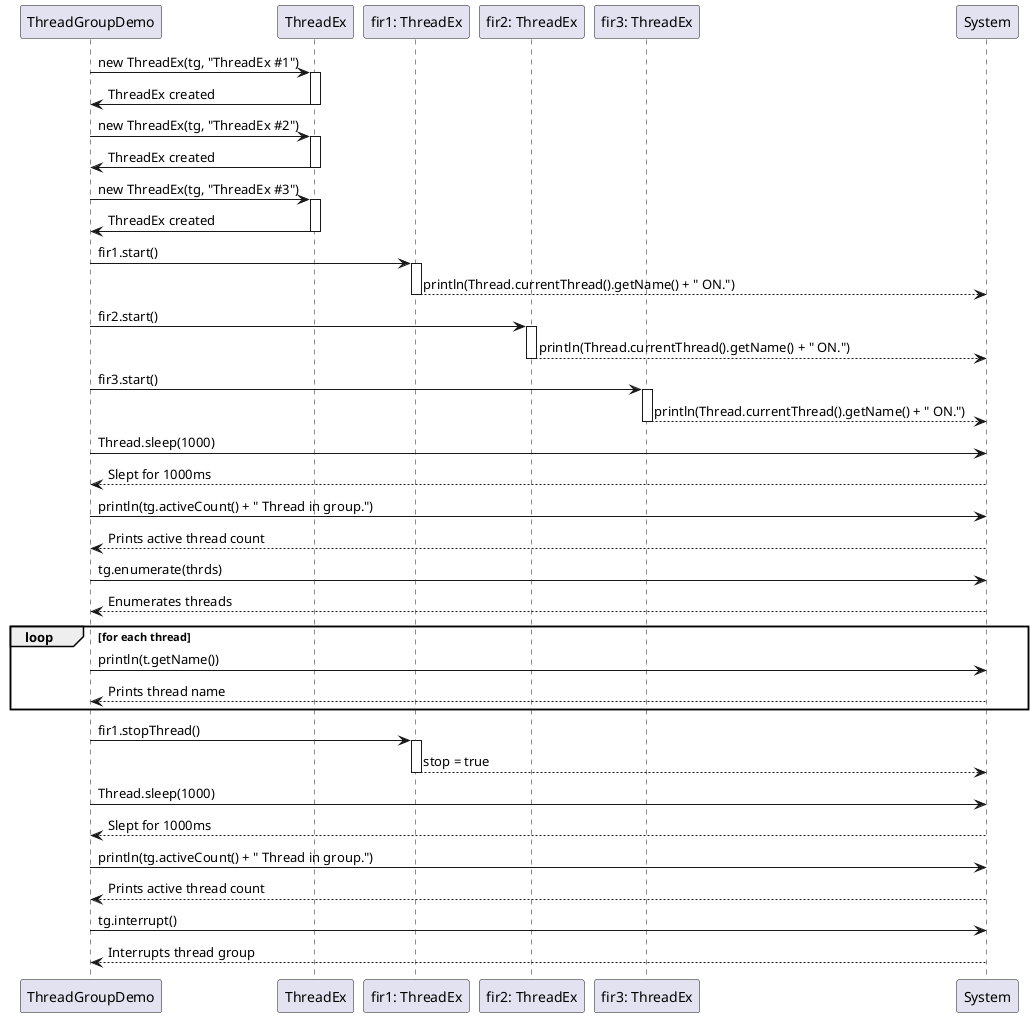 @startuml

participant "ThreadGroupDemo" as ThreadGroupDemo
participant "ThreadEx" as ThreadEx
participant "fir1: ThreadEx" as fir1
participant "fir2: ThreadEx" as fir2
participant "fir3: ThreadEx" as fir3
participant "System" as System

ThreadGroupDemo -> ThreadEx: new ThreadEx(tg, "ThreadEx #1")
activate ThreadEx
ThreadEx -> ThreadGroupDemo: ThreadEx created
deactivate ThreadEx

ThreadGroupDemo -> ThreadEx: new ThreadEx(tg, "ThreadEx #2")
activate ThreadEx
ThreadEx -> ThreadGroupDemo: ThreadEx created
deactivate ThreadEx

ThreadGroupDemo -> ThreadEx: new ThreadEx(tg, "ThreadEx #3")
activate ThreadEx
ThreadEx -> ThreadGroupDemo: ThreadEx created
deactivate ThreadEx

ThreadGroupDemo -> fir1: fir1.start()
activate fir1
fir1 --> System: println(Thread.currentThread().getName() + " ON.")
deactivate fir1

ThreadGroupDemo -> fir2: fir2.start()
activate fir2
fir2 --> System: println(Thread.currentThread().getName() + " ON.")
deactivate fir2

ThreadGroupDemo -> fir3: fir3.start()
activate fir3
fir3 --> System: println(Thread.currentThread().getName() + " ON.")
deactivate fir3

ThreadGroupDemo -> System: Thread.sleep(1000)
System --> ThreadGroupDemo: Slept for 1000ms

ThreadGroupDemo -> System: println(tg.activeCount() + " Thread in group.")
System --> ThreadGroupDemo: Prints active thread count

ThreadGroupDemo -> System: tg.enumerate(thrds)
System --> ThreadGroupDemo: Enumerates threads

loop for each thread
    ThreadGroupDemo -> System: println(t.getName())
    System --> ThreadGroupDemo: Prints thread name
end

ThreadGroupDemo -> fir1: fir1.stopThread()
activate fir1
fir1 --> System: stop = true
deactivate fir1

ThreadGroupDemo -> System: Thread.sleep(1000)
System --> ThreadGroupDemo: Slept for 1000ms

ThreadGroupDemo -> System: println(tg.activeCount() + " Thread in group.")
System --> ThreadGroupDemo: Prints active thread count

ThreadGroupDemo -> System: tg.interrupt()
System --> ThreadGroupDemo: Interrupts thread group

@enduml
